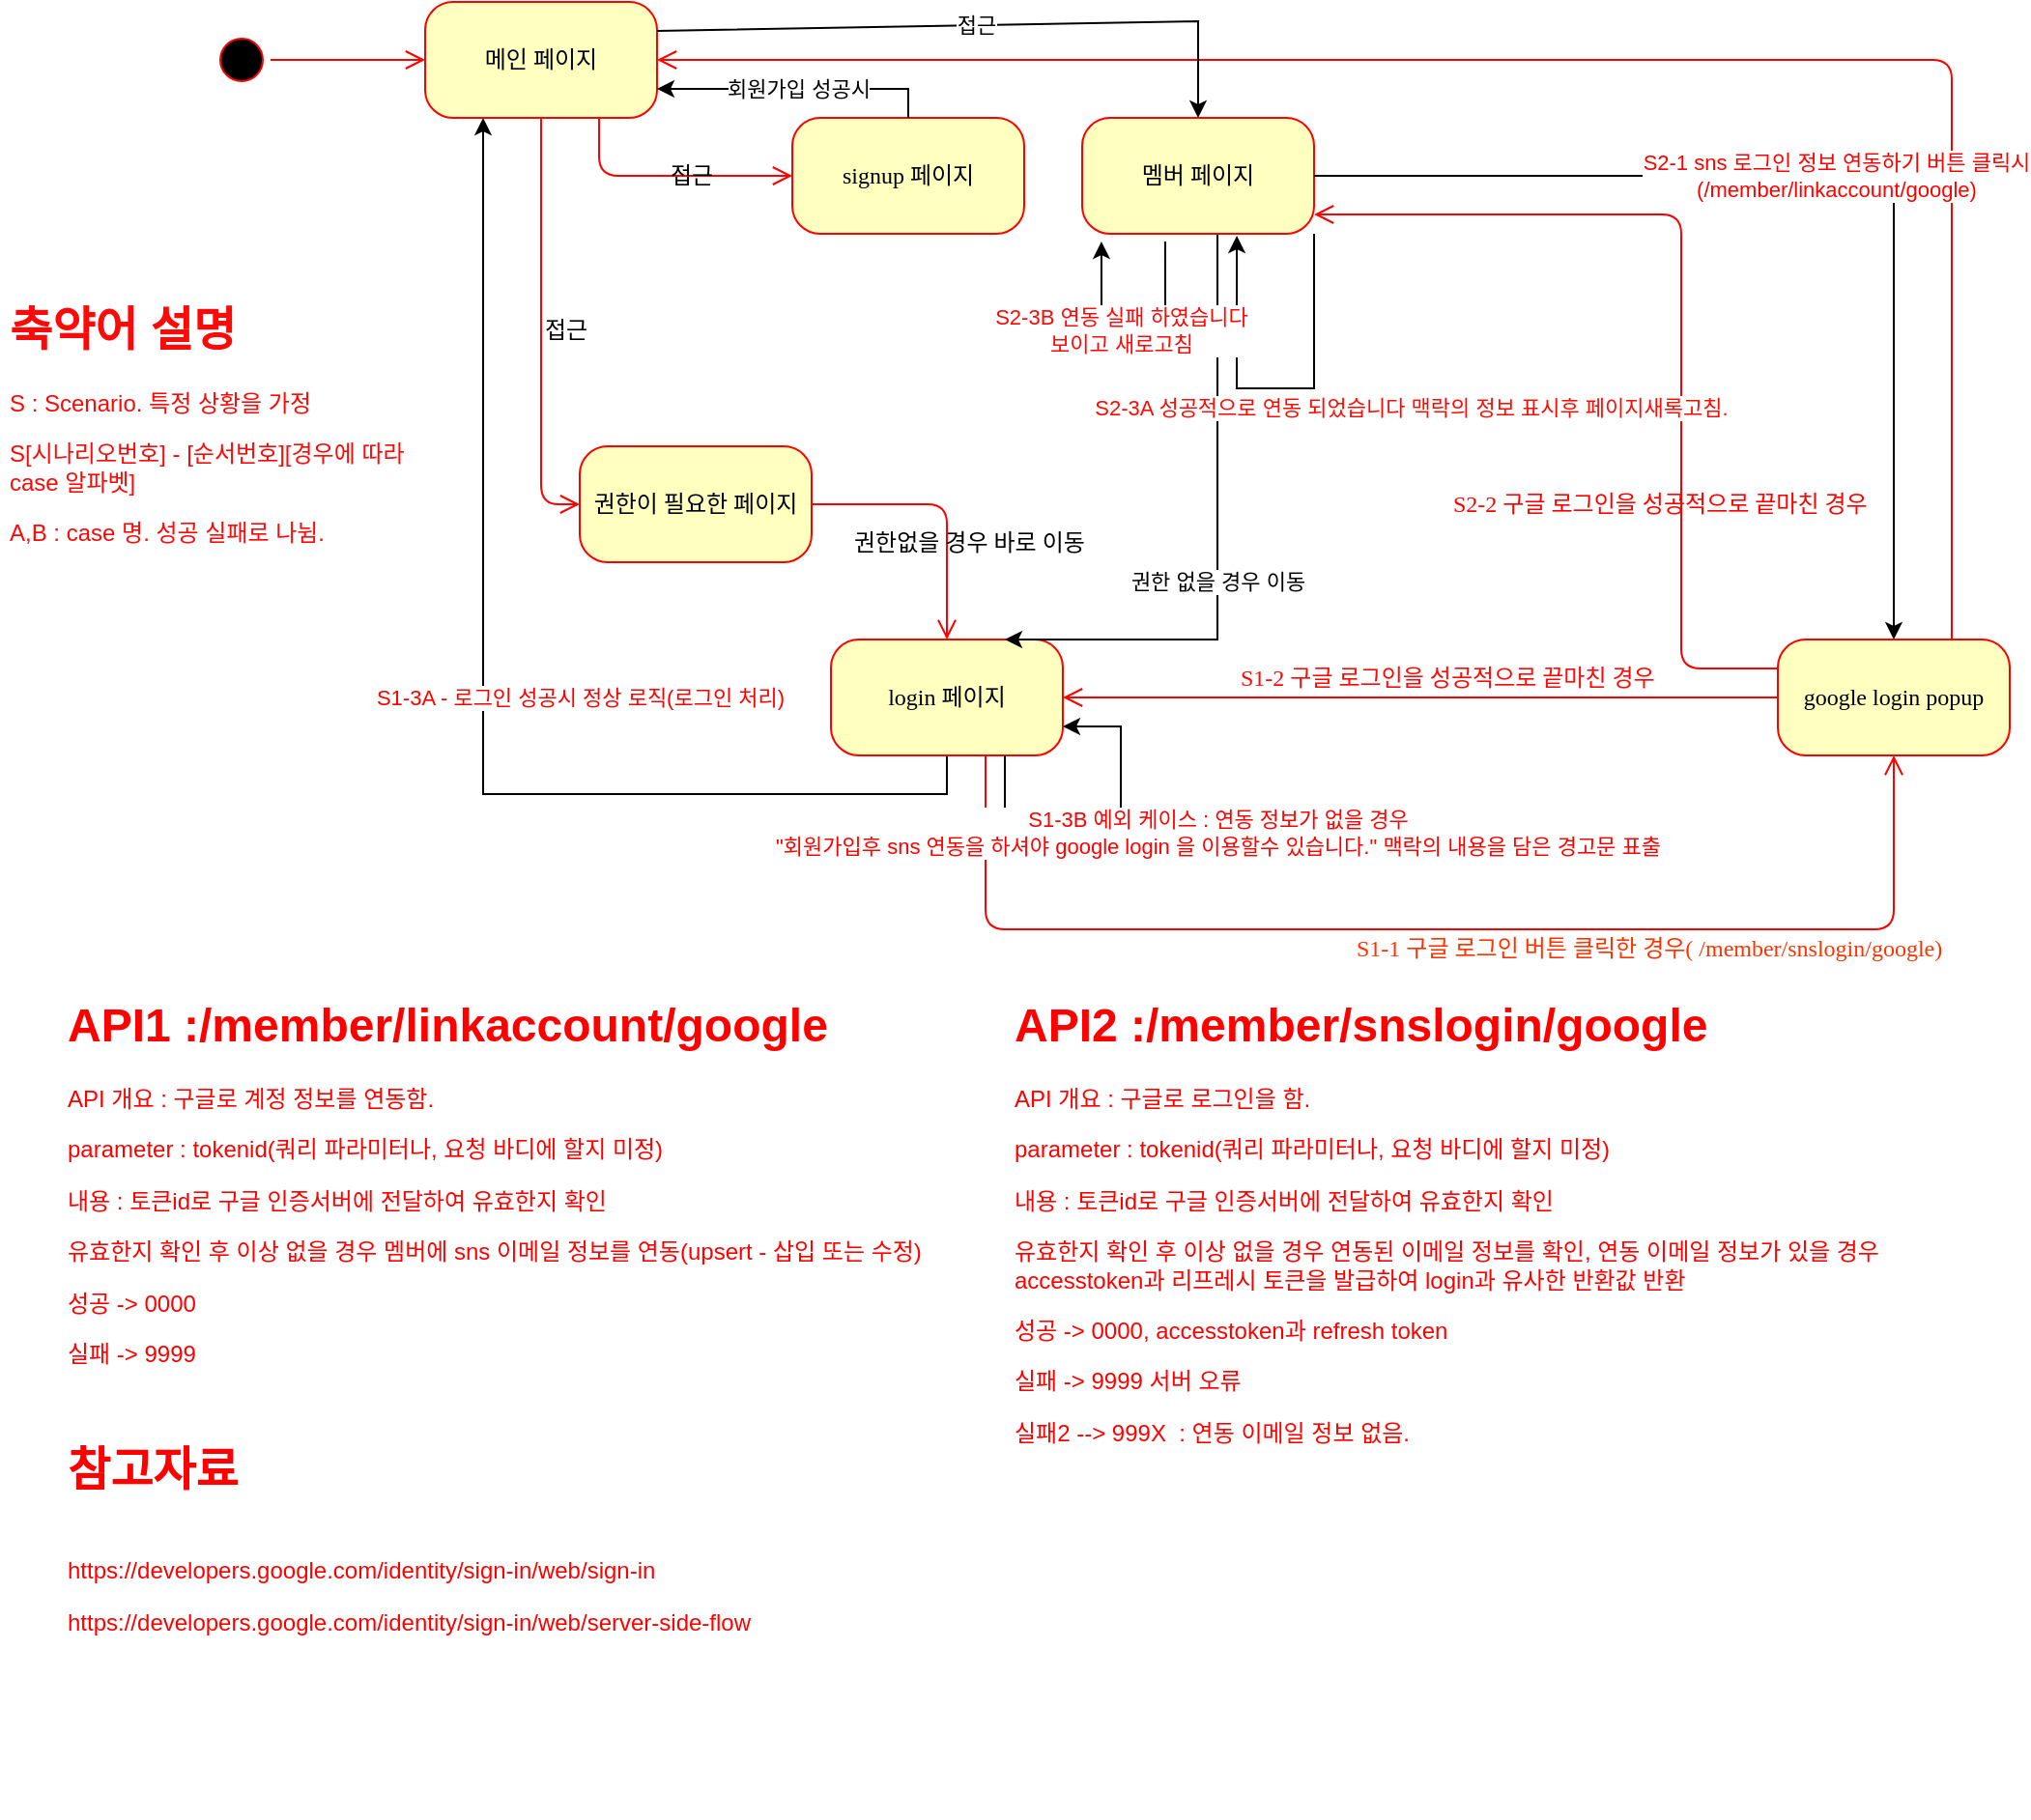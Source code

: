 <mxfile version="16.4.5" type="device"><diagram name="Page-1" id="58cdce13-f638-feb5-8d6f-7d28b1aa9fa0"><mxGraphModel dx="1422" dy="762" grid="1" gridSize="10" guides="1" tooltips="1" connect="1" arrows="1" fold="1" page="1" pageScale="1" pageWidth="1100" pageHeight="850" background="none" math="0" shadow="0"><root><mxCell id="0"/><mxCell id="1" parent="0"/><mxCell id="382b91b5511bd0f7-1" value="" style="ellipse;html=1;shape=startState;fillColor=#000000;strokeColor=#ff0000;rounded=1;shadow=0;comic=0;labelBackgroundColor=none;fontFamily=Verdana;fontSize=12;fontColor=#000000;align=center;direction=south;" parent="1" vertex="1"><mxGeometry x="130" y="135" width="30" height="30" as="geometry"/></mxCell><mxCell id="382b91b5511bd0f7-5" value="권한이 필요한 페이지" style="rounded=1;whiteSpace=wrap;html=1;arcSize=24;fillColor=#ffffc0;strokeColor=#ff0000;shadow=0;comic=0;labelBackgroundColor=none;fontFamily=Verdana;fontSize=12;fontColor=#000000;align=center;" parent="1" vertex="1"><mxGeometry x="320" y="350" width="120" height="60" as="geometry"/></mxCell><mxCell id="382b91b5511bd0f7-6" value="메인 페이지" style="rounded=1;whiteSpace=wrap;html=1;arcSize=24;fillColor=#ffffc0;strokeColor=#ff0000;shadow=0;comic=0;labelBackgroundColor=none;fontFamily=Verdana;fontSize=12;fontColor=#000000;align=center;" parent="1" vertex="1"><mxGeometry x="240" y="120" width="120" height="60" as="geometry"/></mxCell><mxCell id="382b91b5511bd0f7-7" value="signup 페이지" style="rounded=1;whiteSpace=wrap;html=1;arcSize=24;fillColor=#ffffc0;strokeColor=#ff0000;shadow=0;comic=0;labelBackgroundColor=none;fontFamily=Verdana;fontSize=12;fontColor=#000000;align=center;" parent="1" vertex="1"><mxGeometry x="430" y="180" width="120" height="60" as="geometry"/></mxCell><mxCell id="3cde6dad864a17aa-4" style="edgeStyle=orthogonalEdgeStyle;html=1;exitX=0.75;exitY=0;entryX=1;entryY=0.5;labelBackgroundColor=none;endArrow=open;endSize=8;strokeColor=#ff0000;fontFamily=Verdana;fontSize=12;align=left;" parent="1" source="382b91b5511bd0f7-9" target="382b91b5511bd0f7-6" edge="1"><mxGeometry relative="1" as="geometry"><Array as="points"><mxPoint x="1030" y="150"/></Array></mxGeometry></mxCell><mxCell id="3cde6dad864a17aa-13" value="&lt;font color=&quot;#ff0808&quot;&gt;S1-2 구글 로그인을 성공적으로 끝마친 경우&lt;/font&gt;" style="edgeStyle=elbowEdgeStyle;html=1;exitX=0;exitY=0.5;labelBackgroundColor=none;endArrow=open;endSize=8;strokeColor=#ff0000;fontFamily=Verdana;fontSize=12;align=left;exitDx=0;exitDy=0;" parent="1" source="382b91b5511bd0f7-9" target="382b91b5511bd0f7-10" edge="1"><mxGeometry x="0.513" y="-10" relative="1" as="geometry"><Array as="points"><mxPoint x="760" y="480"/><mxPoint x="720" y="480"/></Array><mxPoint as="offset"/></mxGeometry></mxCell><mxCell id="382b91b5511bd0f7-9" value="google login popup" style="rounded=1;whiteSpace=wrap;html=1;arcSize=24;fillColor=#ffffc0;strokeColor=#ff0000;shadow=0;comic=0;labelBackgroundColor=none;fontFamily=Verdana;fontSize=12;fontColor=#000000;align=center;" parent="1" vertex="1"><mxGeometry x="940" y="450" width="120" height="60" as="geometry"/></mxCell><mxCell id="QRxU3pmRxzCbRjU3pGaF-2" value="&lt;font color=&quot;#ff0000&quot;&gt;S1-3A - 로그인 성공시 정상 로직(로그인 처리)&lt;/font&gt;" style="edgeStyle=orthogonalEdgeStyle;rounded=0;orthogonalLoop=1;jettySize=auto;html=1;exitX=0.5;exitY=1;exitDx=0;exitDy=0;entryX=0.25;entryY=1;entryDx=0;entryDy=0;" edge="1" parent="1" source="382b91b5511bd0f7-10" target="382b91b5511bd0f7-6"><mxGeometry x="0.016" y="-50" relative="1" as="geometry"><mxPoint as="offset"/></mxGeometry></mxCell><mxCell id="382b91b5511bd0f7-10" value="login 페이지" style="rounded=1;whiteSpace=wrap;html=1;arcSize=24;fillColor=#ffffc0;strokeColor=#ff0000;shadow=0;comic=0;labelBackgroundColor=none;fontFamily=Verdana;fontSize=12;fontColor=#000000;align=center;" parent="1" vertex="1"><mxGeometry x="450" y="450" width="120" height="60" as="geometry"/></mxCell><mxCell id="2a3bc250acf0617d-9" style="edgeStyle=orthogonalEdgeStyle;html=1;labelBackgroundColor=none;endArrow=open;endSize=8;strokeColor=#ff0000;fontFamily=Verdana;fontSize=12;align=left;" parent="1" source="382b91b5511bd0f7-1" target="382b91b5511bd0f7-6" edge="1"><mxGeometry relative="1" as="geometry"/></mxCell><mxCell id="2a3bc250acf0617d-10" value="접근" style="edgeStyle=orthogonalEdgeStyle;html=1;labelBackgroundColor=none;endArrow=open;endSize=8;strokeColor=#ff0000;fontFamily=Verdana;fontSize=12;align=left;entryX=0;entryY=0.5;" parent="1" source="382b91b5511bd0f7-6" target="382b91b5511bd0f7-7" edge="1"><mxGeometry relative="1" as="geometry"><Array as="points"><mxPoint x="330" y="210"/></Array></mxGeometry></mxCell><mxCell id="2a3bc250acf0617d-12" value="접근" style="edgeStyle=orthogonalEdgeStyle;html=1;labelBackgroundColor=none;endArrow=open;endSize=8;strokeColor=#ff0000;fontFamily=Verdana;fontSize=12;align=left;exitX=0.5;exitY=1;exitDx=0;exitDy=0;" parent="1" source="382b91b5511bd0f7-6" target="382b91b5511bd0f7-5" edge="1"><mxGeometry relative="1" as="geometry"><mxPoint x="300" y="190" as="sourcePoint"/><Array as="points"><mxPoint x="300" y="380"/></Array></mxGeometry></mxCell><mxCell id="2a3bc250acf0617d-13" value="권한없을 경우 바로 이동" style="edgeStyle=orthogonalEdgeStyle;html=1;exitX=1;exitY=0.5;entryX=0.5;entryY=0;labelBackgroundColor=none;endArrow=open;endSize=8;strokeColor=#ff0000;fontFamily=Verdana;fontSize=12;align=left;entryDx=0;entryDy=0;" parent="1" source="382b91b5511bd0f7-5" target="382b91b5511bd0f7-10" edge="1"><mxGeometry x="-0.714" y="-20" relative="1" as="geometry"><Array as="points"><mxPoint x="510" y="380"/></Array><mxPoint as="offset"/></mxGeometry></mxCell><mxCell id="2a3bc250acf0617d-15" value="&lt;font color=&quot;#ff3300&quot;&gt;S1-1 구글 로그인 버튼 클릭한 경우( /member/snslogin/google)&lt;/font&gt;" style="edgeStyle=orthogonalEdgeStyle;html=1;entryX=0.5;entryY=1;labelBackgroundColor=none;endArrow=open;endSize=8;strokeColor=#ff0000;fontFamily=Verdana;fontSize=12;align=left;entryDx=0;entryDy=0;" parent="1" source="382b91b5511bd0f7-10" target="382b91b5511bd0f7-9" edge="1"><mxGeometry x="-0.139" y="-10" relative="1" as="geometry"><mxPoint x="530" y="570" as="sourcePoint"/><Array as="points"><mxPoint x="530" y="600"/><mxPoint x="1000" y="600"/></Array><mxPoint as="offset"/></mxGeometry></mxCell><mxCell id="QRxU3pmRxzCbRjU3pGaF-6" value="&lt;font color=&quot;#ff0000&quot;&gt;S1-3B 예외 케이스 : 연동 정보가 없을 경우&lt;br&gt;&quot;회원가입후 sns 연동을 하셔야 google login 을 이용할수 있습니다.&quot; 맥락의 내용을 담은 경고문 표출&lt;/font&gt;" style="edgeStyle=orthogonalEdgeStyle;rounded=0;orthogonalLoop=1;jettySize=auto;html=1;exitX=0.75;exitY=1;exitDx=0;exitDy=0;entryX=1;entryY=0.75;entryDx=0;entryDy=0;" edge="1" parent="1" source="382b91b5511bd0f7-10" target="382b91b5511bd0f7-10"><mxGeometry x="0.081" y="-50" relative="1" as="geometry"><Array as="points"><mxPoint x="540" y="550"/><mxPoint x="600" y="550"/><mxPoint x="600" y="495"/></Array><mxPoint as="offset"/></mxGeometry></mxCell><mxCell id="QRxU3pmRxzCbRjU3pGaF-7" value="회원가입 성공시" style="endArrow=classic;html=1;rounded=0;exitX=0.5;exitY=0;exitDx=0;exitDy=0;entryX=1;entryY=0.75;entryDx=0;entryDy=0;" edge="1" parent="1" source="382b91b5511bd0f7-7" target="382b91b5511bd0f7-6"><mxGeometry width="50" height="50" relative="1" as="geometry"><mxPoint x="520" y="410" as="sourcePoint"/><mxPoint x="570" y="360" as="targetPoint"/><Array as="points"><mxPoint x="490" y="165"/></Array></mxGeometry></mxCell><mxCell id="QRxU3pmRxzCbRjU3pGaF-10" value="권한 없을 경우 이동" style="edgeStyle=orthogonalEdgeStyle;rounded=0;orthogonalLoop=1;jettySize=auto;html=1;entryX=0.75;entryY=0;entryDx=0;entryDy=0;" edge="1" parent="1" source="QRxU3pmRxzCbRjU3pGaF-8" target="382b91b5511bd0f7-10"><mxGeometry x="0.125" relative="1" as="geometry"><Array as="points"><mxPoint x="650" y="450"/></Array><mxPoint as="offset"/></mxGeometry></mxCell><mxCell id="QRxU3pmRxzCbRjU3pGaF-8" value="멤버 페이지" style="rounded=1;whiteSpace=wrap;html=1;arcSize=24;fillColor=#ffffc0;strokeColor=#ff0000;shadow=0;comic=0;labelBackgroundColor=none;fontFamily=Verdana;fontSize=12;fontColor=#000000;align=center;" vertex="1" parent="1"><mxGeometry x="580" y="180" width="120" height="60" as="geometry"/></mxCell><mxCell id="QRxU3pmRxzCbRjU3pGaF-9" value="접근" style="endArrow=classic;html=1;rounded=0;exitX=1;exitY=0.25;exitDx=0;exitDy=0;entryX=0.5;entryY=0;entryDx=0;entryDy=0;" edge="1" parent="1" source="382b91b5511bd0f7-6" target="QRxU3pmRxzCbRjU3pGaF-8"><mxGeometry width="50" height="50" relative="1" as="geometry"><mxPoint x="520" y="410" as="sourcePoint"/><mxPoint x="570" y="360" as="targetPoint"/><Array as="points"><mxPoint x="640" y="130"/></Array></mxGeometry></mxCell><mxCell id="QRxU3pmRxzCbRjU3pGaF-11" value="&lt;font color=&quot;#ff0000&quot;&gt;S2-1 sns 로그인 정보 연동하기 버튼 클릭시&lt;br&gt;(/member/linkaccount/google)&lt;br&gt;&lt;/font&gt;" style="endArrow=classic;html=1;rounded=0;exitX=1;exitY=0.5;exitDx=0;exitDy=0;entryX=0.5;entryY=0;entryDx=0;entryDy=0;" edge="1" parent="1" source="QRxU3pmRxzCbRjU3pGaF-8" target="382b91b5511bd0f7-9"><mxGeometry width="50" height="50" relative="1" as="geometry"><mxPoint x="520" y="410" as="sourcePoint"/><mxPoint x="570" y="360" as="targetPoint"/><Array as="points"><mxPoint x="1000" y="210"/></Array></mxGeometry></mxCell><mxCell id="QRxU3pmRxzCbRjU3pGaF-12" value="&lt;font color=&quot;#ff0000&quot;&gt;S2-2 구글 로그인을 성공적으로 끝마친 경우&lt;/font&gt;" style="edgeStyle=elbowEdgeStyle;html=1;exitX=0;exitY=0.25;labelBackgroundColor=none;endArrow=open;endSize=8;strokeColor=#ff0000;fontFamily=Verdana;fontSize=12;align=left;exitDx=0;exitDy=0;" edge="1" parent="1" source="382b91b5511bd0f7-9"><mxGeometry x="-0.432" y="120" relative="1" as="geometry"><mxPoint x="1070" y="230" as="sourcePoint"/><mxPoint x="700" y="230" as="targetPoint"/><Array as="points"><mxPoint x="890" y="230"/><mxPoint x="850" y="230"/></Array><mxPoint as="offset"/></mxGeometry></mxCell><mxCell id="QRxU3pmRxzCbRjU3pGaF-13" value="&lt;font color=&quot;#ff0b03&quot;&gt;S2-3A 성공적으로 연동 되었습니다 맥락의 정보 표시후 페이지새록고침.&lt;/font&gt;" style="endArrow=classic;html=1;rounded=0;exitX=1;exitY=1;exitDx=0;exitDy=0;entryX=0.667;entryY=1.017;entryDx=0;entryDy=0;entryPerimeter=0;" edge="1" parent="1" source="QRxU3pmRxzCbRjU3pGaF-8" target="QRxU3pmRxzCbRjU3pGaF-8"><mxGeometry x="-0.196" y="51" width="50" height="50" relative="1" as="geometry"><mxPoint x="520" y="410" as="sourcePoint"/><mxPoint x="570" y="360" as="targetPoint"/><Array as="points"><mxPoint x="700" y="320"/><mxPoint x="680" y="320"/><mxPoint x="660" y="320"/></Array><mxPoint x="50" y="-41" as="offset"/></mxGeometry></mxCell><mxCell id="QRxU3pmRxzCbRjU3pGaF-14" value="&lt;h1&gt;축약어 설명&lt;/h1&gt;&lt;p&gt;S : Scenario. 특정 상황을 가정&lt;/p&gt;&lt;p&gt;S[시나리오번호] - [순서번호][경우에 따라 case 알파벳]&lt;/p&gt;&lt;p&gt;A,B : case 명. 성공 실패로 나뉨.&lt;/p&gt;" style="text;html=1;strokeColor=none;fillColor=none;spacing=5;spacingTop=-20;whiteSpace=wrap;overflow=hidden;rounded=0;fontColor=#FF0808;" vertex="1" parent="1"><mxGeometry x="20" y="270" width="240" height="180" as="geometry"/></mxCell><mxCell id="QRxU3pmRxzCbRjU3pGaF-15" value="S2-3B 연동 실패 하였습니다&lt;br&gt;보이고 새로고침" style="endArrow=classic;html=1;rounded=0;fontColor=#FF0808;exitX=0.358;exitY=1.067;exitDx=0;exitDy=0;exitPerimeter=0;entryX=0.083;entryY=1.067;entryDx=0;entryDy=0;entryPerimeter=0;" edge="1" parent="1" source="QRxU3pmRxzCbRjU3pGaF-8" target="QRxU3pmRxzCbRjU3pGaF-8"><mxGeometry x="0.124" y="10" width="50" height="50" relative="1" as="geometry"><mxPoint x="520" y="410" as="sourcePoint"/><mxPoint x="570" y="270" as="targetPoint"/><Array as="points"><mxPoint x="623" y="280"/><mxPoint x="600" y="280"/><mxPoint x="590" y="280"/></Array><mxPoint as="offset"/></mxGeometry></mxCell><mxCell id="QRxU3pmRxzCbRjU3pGaF-16" value="&lt;h1&gt;API1 :/member/linkaccount/google&amp;nbsp;&lt;/h1&gt;&lt;p&gt;API 개요 : 구글로 계정 정보를 연동함.&lt;/p&gt;&lt;p&gt;parameter : tokenid(쿼리 파라미터나, 요청 바디에 할지 미정)&lt;/p&gt;&lt;p&gt;내용 : 토큰id로 구글 인증서버에 전달하여 유효한지 확인&lt;/p&gt;&lt;p&gt;유효한지 확인 후 이상 없을 경우 멤버에 sns 이메일 정보를 연동(upsert - 삽입 또는 수정)&lt;/p&gt;&lt;p&gt;성공 -&amp;gt; 0000&lt;/p&gt;&lt;p&gt;실패 -&amp;gt; 9999&lt;/p&gt;" style="text;html=1;strokeColor=none;fillColor=none;spacing=5;spacingTop=-20;whiteSpace=wrap;overflow=hidden;rounded=0;fontColor=#FF0000;" vertex="1" parent="1"><mxGeometry x="50" y="630" width="490" height="200" as="geometry"/></mxCell><mxCell id="QRxU3pmRxzCbRjU3pGaF-17" value="&lt;h1&gt;API2 :/member/snslogin/google&amp;nbsp;&lt;/h1&gt;&lt;p&gt;API 개요 : 구글로 로그인을 함.&lt;/p&gt;&lt;p&gt;parameter : tokenid(쿼리 파라미터나, 요청 바디에 할지 미정)&lt;/p&gt;&lt;p&gt;내용 : 토큰id로 구글 인증서버에 전달하여 유효한지 확인&lt;/p&gt;&lt;p&gt;유효한지 확인 후 이상 없을 경우 연동된 이메일 정보를 확인, 연동 이메일 정보가 있을 경우 accesstoken과 리프레시 토큰을 발급하여 login과 유사한 반환값 반환&lt;/p&gt;&lt;p&gt;성공 -&amp;gt; 0000, accesstoken과 refresh token&lt;/p&gt;&lt;p&gt;실패 -&amp;gt; 9999 서버 오류&lt;/p&gt;&lt;p&gt;실패2 --&amp;gt; 999X&amp;nbsp; : 연동 이메일 정보 없음.&lt;span style=&quot;color: rgba(0 , 0 , 0 , 0) ; font-family: monospace ; font-size: 0px&quot;&gt;%3CmxGraphModel%3E%3Croot%3E%3CmxCell%20id%3D%220%22%2F%3E%3CmxCell%20id%3D%221%22%20parent%3D%220%22%2F%3E%3CmxCell%20id%3D%222%22%20value%3D%22%26lt%3Bh1%26gt%3BAPI1%20%3A%2Fmember%2Flinkaccount%2Fgoogle%26amp%3Bnbsp%3B%26lt%3B%2Fh1%26gt%3B%26lt%3Bp%26gt%3BAPI%20%EA%B0%9C%EC%9A%94%20%3A%20%EA%B5%AC%EA%B8%80%EB%A1%9C%20%EA%B3%84%EC%A0%95%20%EC%A0%95%EB%B3%B4%EB%A5%BC%20%EC%97%B0%EB%8F%99%ED%95%A8.%26lt%3B%2Fp%26gt%3B%26lt%3Bp%26gt%3Bparameter%20%3A%20tokenid(%EC%BF%BC%EB%A6%AC%20%ED%8C%8C%EB%9D%BC%EB%AF%B8%ED%84%B0%EB%82%98%2C%20%EC%9A%94%EC%B2%AD%20%EB%B0%94%EB%94%94%EC%97%90%20%ED%95%A0%EC%A7%80%20%EB%AF%B8%EC%A0%95)%26lt%3B%2Fp%26gt%3B%26lt%3Bp%26gt%3B%EB%82%B4%EC%9A%A9%20%3A%20%ED%86%A0%ED%81%B0id%EB%A1%9C%20%EA%B5%AC%EA%B8%80%20%EC%9D%B8%EC%A6%9D%EC%84%9C%EB%B2%84%EC%97%90%20%EC%A0%84%EB%8B%AC%ED%95%98%EC%97%AC%20%EC%9C%A0%ED%9A%A8%ED%95%9C%EC%A7%80%20%ED%99%95%EC%9D%B8%26lt%3B%2Fp%26gt%3B%26lt%3Bp%26gt%3B%EC%9C%A0%ED%9A%A8%ED%95%9C%EC%A7%80%20%ED%99%95%EC%9D%B8%20%ED%9B%84%20%EC%9D%B4%EC%83%81%20%EC%97%86%EC%9D%84%20%EA%B2%BD%EC%9A%B0%20%EB%A9%A4%EB%B2%84%EC%97%90%20sns%20%EC%9D%B4%EB%A9%94%EC%9D%BC%20%EC%A0%95%EB%B3%B4%EB%A5%BC%20%EC%97%B0%EB%8F%99(upsert%20-%20%EC%82%BD%EC%9E%85%20%EB%98%90%EB%8A%94%20%EC%88%98%EC%A0%95)%26lt%3B%2Fp%26gt%3B%26lt%3Bp%26gt%3B%EC%84%B1%EA%B3%B5%20-%26amp%3Bgt%3B%200000%26lt%3B%2Fp%26gt%3B%26lt%3Bp%26gt%3B%EC%8B%A4%ED%8C%A8%20-%26amp%3Bgt%3B%209999%26lt%3B%2Fp%26gt%3B%22%20style%3D%22text%3Bhtml%3D1%3BstrokeColor%3Dnone%3BfillColor%3Dnone%3Bspacing%3D5%3BspacingTop%3D-20%3BwhiteSpace%3Dwrap%3Boverflow%3Dhidden%3Brounded%3D0%3BfontColor%3D%23FF0000%3B%22%20vertex%3D%221%22%20parent%3D%221%22%3E%3CmxGeometry%20x%3D%2250%22%20y%3D%22630%22%20width%3D%22490%22%20height%3D%22200%22%20as%3D%22geometry%22%2F%3E%3C%2FmxCell%3E%3C%2Froot%3E%3C%2FmxGraphModel%3E&lt;/span&gt;&lt;/p&gt;" style="text;html=1;strokeColor=none;fillColor=none;spacing=5;spacingTop=-20;whiteSpace=wrap;overflow=hidden;rounded=0;fontColor=#FF0000;" vertex="1" parent="1"><mxGeometry x="540" y="630" width="490" height="290" as="geometry"/></mxCell><mxCell id="QRxU3pmRxzCbRjU3pGaF-18" value="&lt;h1&gt;참고자료&lt;/h1&gt;&lt;div&gt;&lt;br&gt;&lt;/div&gt;&lt;div&gt;https://developers.google.com/identity/sign-in/web/sign-in&lt;br&gt;&lt;/div&gt;&lt;p&gt;https://developers.google.com/identity/sign-in/web/server-side-flow&lt;br&gt;&lt;/p&gt;&lt;p&gt;&lt;br&gt;&lt;/p&gt;&lt;p&gt;&lt;br&gt;&lt;/p&gt;" style="text;html=1;strokeColor=none;fillColor=none;spacing=5;spacingTop=-20;whiteSpace=wrap;overflow=hidden;rounded=0;fontColor=#FF0000;" vertex="1" parent="1"><mxGeometry x="50" y="860" width="490" height="200" as="geometry"/></mxCell></root></mxGraphModel></diagram></mxfile>